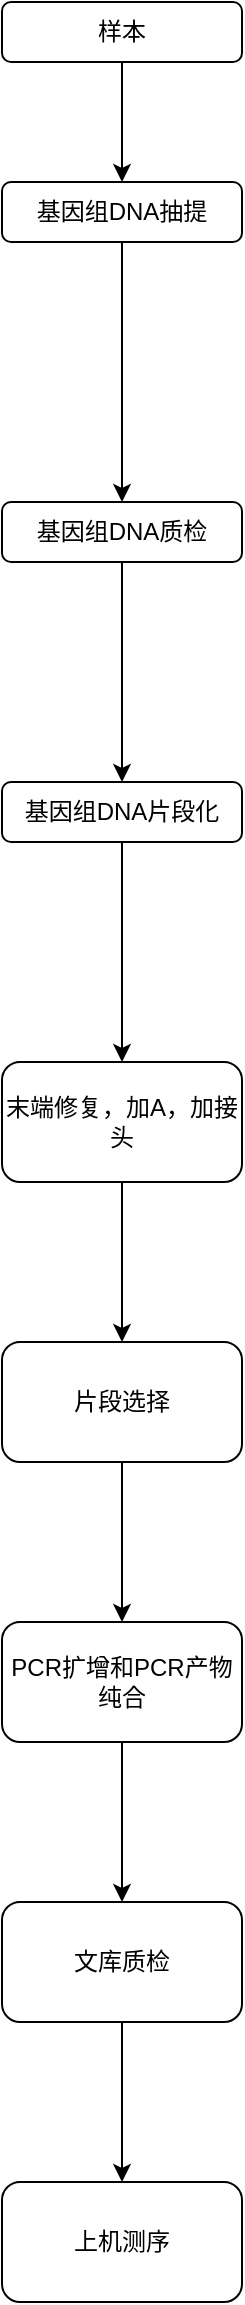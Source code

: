 <mxfile version="11.1.2" type="github"><diagram id="jd3PgprL_St_uKa591MF" name="Page-1"><mxGraphModel dx="1233" dy="786" grid="1" gridSize="10" guides="1" tooltips="1" connect="1" arrows="1" fold="1" page="1" pageScale="1" pageWidth="827" pageHeight="1169" math="0" shadow="0"><root><mxCell id="0"/><mxCell id="1" parent="0"/><mxCell id="PD6cjl5SLMPGE56F4_Hd-3" value="" style="edgeStyle=orthogonalEdgeStyle;rounded=0;orthogonalLoop=1;jettySize=auto;html=1;" edge="1" parent="1" source="PD6cjl5SLMPGE56F4_Hd-1" target="PD6cjl5SLMPGE56F4_Hd-2"><mxGeometry relative="1" as="geometry"/></mxCell><mxCell id="PD6cjl5SLMPGE56F4_Hd-1" value="样本" style="rounded=1;whiteSpace=wrap;html=1;imageHeight=30;" vertex="1" parent="1"><mxGeometry x="360" y="50" width="120" height="30" as="geometry"/></mxCell><mxCell id="PD6cjl5SLMPGE56F4_Hd-7" value="" style="edgeStyle=orthogonalEdgeStyle;rounded=0;orthogonalLoop=1;jettySize=auto;html=1;" edge="1" parent="1" source="PD6cjl5SLMPGE56F4_Hd-2" target="PD6cjl5SLMPGE56F4_Hd-6"><mxGeometry relative="1" as="geometry"/></mxCell><mxCell id="PD6cjl5SLMPGE56F4_Hd-2" value="基因组DNA抽提" style="rounded=1;whiteSpace=wrap;html=1;imageHeight=30;" vertex="1" parent="1"><mxGeometry x="360" y="140" width="120" height="30" as="geometry"/></mxCell><mxCell id="PD6cjl5SLMPGE56F4_Hd-9" value="" style="edgeStyle=orthogonalEdgeStyle;rounded=0;orthogonalLoop=1;jettySize=auto;html=1;" edge="1" parent="1" source="PD6cjl5SLMPGE56F4_Hd-6" target="PD6cjl5SLMPGE56F4_Hd-8"><mxGeometry relative="1" as="geometry"/></mxCell><mxCell id="PD6cjl5SLMPGE56F4_Hd-6" value="基因组DNA质检" style="rounded=1;whiteSpace=wrap;html=1;imageHeight=30;" vertex="1" parent="1"><mxGeometry x="360" y="300" width="120" height="30" as="geometry"/></mxCell><mxCell id="PD6cjl5SLMPGE56F4_Hd-11" value="" style="edgeStyle=orthogonalEdgeStyle;rounded=0;orthogonalLoop=1;jettySize=auto;html=1;" edge="1" parent="1" source="PD6cjl5SLMPGE56F4_Hd-8" target="PD6cjl5SLMPGE56F4_Hd-10"><mxGeometry relative="1" as="geometry"/></mxCell><mxCell id="PD6cjl5SLMPGE56F4_Hd-8" value="基因组DNA片段化" style="rounded=1;whiteSpace=wrap;html=1;imageHeight=30;" vertex="1" parent="1"><mxGeometry x="360" y="440" width="120" height="30" as="geometry"/></mxCell><mxCell id="PD6cjl5SLMPGE56F4_Hd-13" value="" style="edgeStyle=orthogonalEdgeStyle;rounded=0;orthogonalLoop=1;jettySize=auto;html=1;" edge="1" parent="1" source="PD6cjl5SLMPGE56F4_Hd-10" target="PD6cjl5SLMPGE56F4_Hd-12"><mxGeometry relative="1" as="geometry"/></mxCell><mxCell id="PD6cjl5SLMPGE56F4_Hd-10" value="末端修复，加A，加接头" style="rounded=1;whiteSpace=wrap;html=1;imageHeight=30;" vertex="1" parent="1"><mxGeometry x="360" y="580" width="120" height="60" as="geometry"/></mxCell><mxCell id="PD6cjl5SLMPGE56F4_Hd-15" value="" style="edgeStyle=orthogonalEdgeStyle;rounded=0;orthogonalLoop=1;jettySize=auto;html=1;" edge="1" parent="1" source="PD6cjl5SLMPGE56F4_Hd-12" target="PD6cjl5SLMPGE56F4_Hd-14"><mxGeometry relative="1" as="geometry"/></mxCell><mxCell id="PD6cjl5SLMPGE56F4_Hd-12" value="片段选择" style="rounded=1;whiteSpace=wrap;html=1;imageHeight=30;" vertex="1" parent="1"><mxGeometry x="360" y="720" width="120" height="60" as="geometry"/></mxCell><mxCell id="PD6cjl5SLMPGE56F4_Hd-17" value="" style="edgeStyle=orthogonalEdgeStyle;rounded=0;orthogonalLoop=1;jettySize=auto;html=1;" edge="1" parent="1" source="PD6cjl5SLMPGE56F4_Hd-14" target="PD6cjl5SLMPGE56F4_Hd-16"><mxGeometry relative="1" as="geometry"/></mxCell><mxCell id="PD6cjl5SLMPGE56F4_Hd-14" value="PCR扩增和PCR产物纯合" style="rounded=1;whiteSpace=wrap;html=1;imageHeight=30;" vertex="1" parent="1"><mxGeometry x="360" y="860" width="120" height="60" as="geometry"/></mxCell><mxCell id="PD6cjl5SLMPGE56F4_Hd-19" value="" style="edgeStyle=orthogonalEdgeStyle;rounded=0;orthogonalLoop=1;jettySize=auto;html=1;" edge="1" parent="1" source="PD6cjl5SLMPGE56F4_Hd-16" target="PD6cjl5SLMPGE56F4_Hd-18"><mxGeometry relative="1" as="geometry"/></mxCell><mxCell id="PD6cjl5SLMPGE56F4_Hd-16" value="文库质检" style="rounded=1;whiteSpace=wrap;html=1;imageHeight=30;" vertex="1" parent="1"><mxGeometry x="360" y="1000" width="120" height="60" as="geometry"/></mxCell><mxCell id="PD6cjl5SLMPGE56F4_Hd-18" value="上机测序" style="rounded=1;whiteSpace=wrap;html=1;imageHeight=30;" vertex="1" parent="1"><mxGeometry x="360" y="1140" width="120" height="60" as="geometry"/></mxCell></root></mxGraphModel></diagram></mxfile>